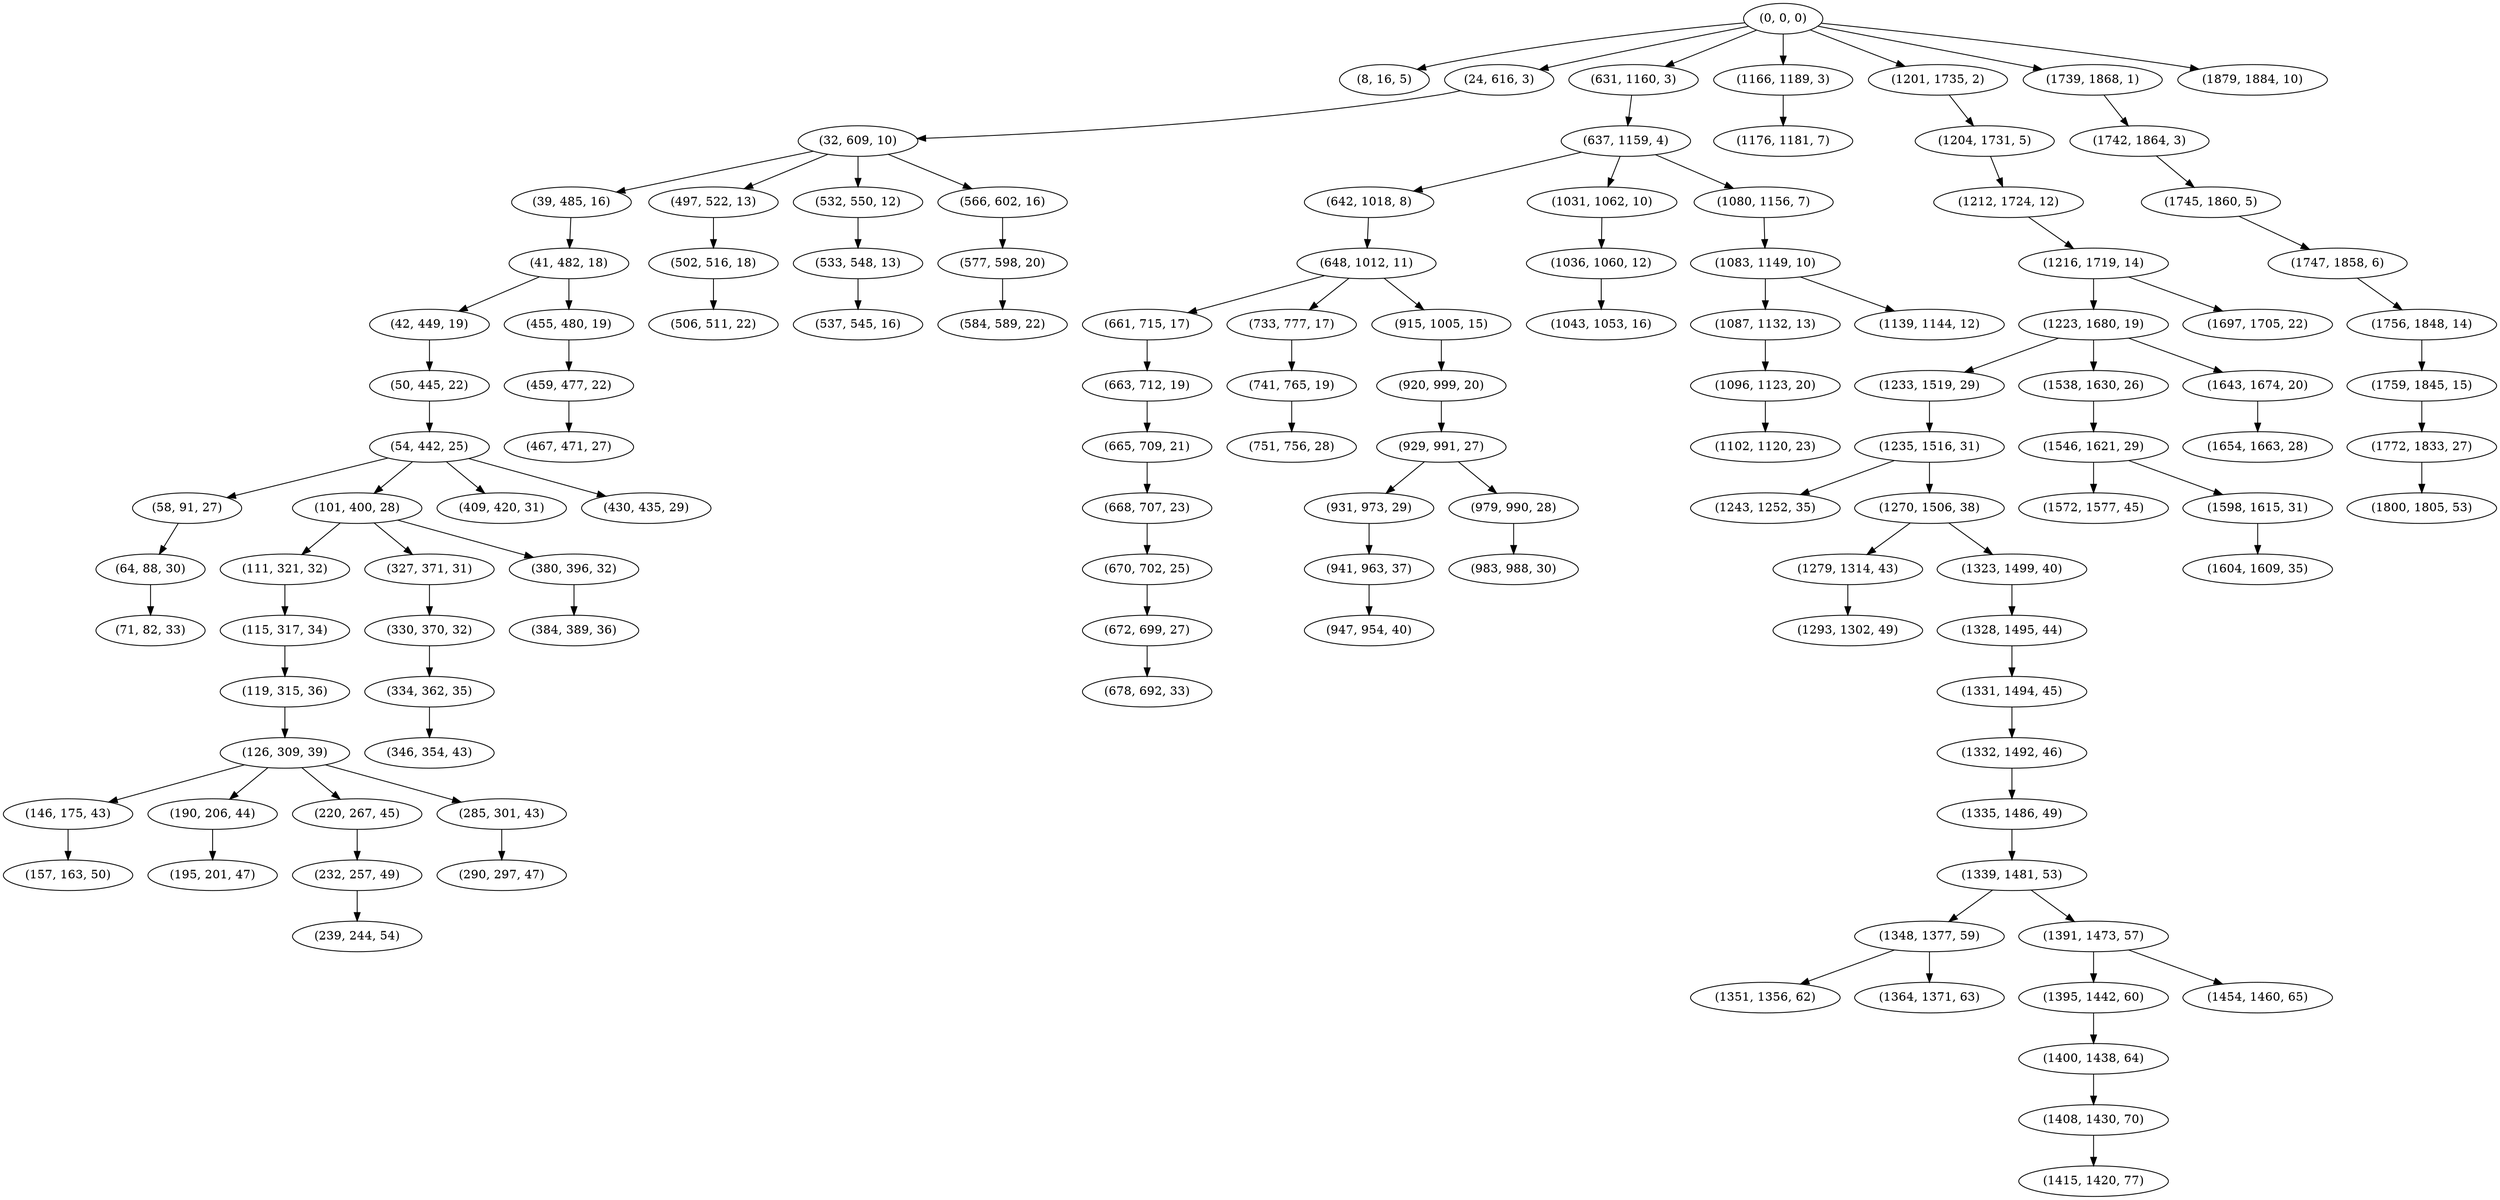 digraph tree {
    "(0, 0, 0)";
    "(8, 16, 5)";
    "(24, 616, 3)";
    "(32, 609, 10)";
    "(39, 485, 16)";
    "(41, 482, 18)";
    "(42, 449, 19)";
    "(50, 445, 22)";
    "(54, 442, 25)";
    "(58, 91, 27)";
    "(64, 88, 30)";
    "(71, 82, 33)";
    "(101, 400, 28)";
    "(111, 321, 32)";
    "(115, 317, 34)";
    "(119, 315, 36)";
    "(126, 309, 39)";
    "(146, 175, 43)";
    "(157, 163, 50)";
    "(190, 206, 44)";
    "(195, 201, 47)";
    "(220, 267, 45)";
    "(232, 257, 49)";
    "(239, 244, 54)";
    "(285, 301, 43)";
    "(290, 297, 47)";
    "(327, 371, 31)";
    "(330, 370, 32)";
    "(334, 362, 35)";
    "(346, 354, 43)";
    "(380, 396, 32)";
    "(384, 389, 36)";
    "(409, 420, 31)";
    "(430, 435, 29)";
    "(455, 480, 19)";
    "(459, 477, 22)";
    "(467, 471, 27)";
    "(497, 522, 13)";
    "(502, 516, 18)";
    "(506, 511, 22)";
    "(532, 550, 12)";
    "(533, 548, 13)";
    "(537, 545, 16)";
    "(566, 602, 16)";
    "(577, 598, 20)";
    "(584, 589, 22)";
    "(631, 1160, 3)";
    "(637, 1159, 4)";
    "(642, 1018, 8)";
    "(648, 1012, 11)";
    "(661, 715, 17)";
    "(663, 712, 19)";
    "(665, 709, 21)";
    "(668, 707, 23)";
    "(670, 702, 25)";
    "(672, 699, 27)";
    "(678, 692, 33)";
    "(733, 777, 17)";
    "(741, 765, 19)";
    "(751, 756, 28)";
    "(915, 1005, 15)";
    "(920, 999, 20)";
    "(929, 991, 27)";
    "(931, 973, 29)";
    "(941, 963, 37)";
    "(947, 954, 40)";
    "(979, 990, 28)";
    "(983, 988, 30)";
    "(1031, 1062, 10)";
    "(1036, 1060, 12)";
    "(1043, 1053, 16)";
    "(1080, 1156, 7)";
    "(1083, 1149, 10)";
    "(1087, 1132, 13)";
    "(1096, 1123, 20)";
    "(1102, 1120, 23)";
    "(1139, 1144, 12)";
    "(1166, 1189, 3)";
    "(1176, 1181, 7)";
    "(1201, 1735, 2)";
    "(1204, 1731, 5)";
    "(1212, 1724, 12)";
    "(1216, 1719, 14)";
    "(1223, 1680, 19)";
    "(1233, 1519, 29)";
    "(1235, 1516, 31)";
    "(1243, 1252, 35)";
    "(1270, 1506, 38)";
    "(1279, 1314, 43)";
    "(1293, 1302, 49)";
    "(1323, 1499, 40)";
    "(1328, 1495, 44)";
    "(1331, 1494, 45)";
    "(1332, 1492, 46)";
    "(1335, 1486, 49)";
    "(1339, 1481, 53)";
    "(1348, 1377, 59)";
    "(1351, 1356, 62)";
    "(1364, 1371, 63)";
    "(1391, 1473, 57)";
    "(1395, 1442, 60)";
    "(1400, 1438, 64)";
    "(1408, 1430, 70)";
    "(1415, 1420, 77)";
    "(1454, 1460, 65)";
    "(1538, 1630, 26)";
    "(1546, 1621, 29)";
    "(1572, 1577, 45)";
    "(1598, 1615, 31)";
    "(1604, 1609, 35)";
    "(1643, 1674, 20)";
    "(1654, 1663, 28)";
    "(1697, 1705, 22)";
    "(1739, 1868, 1)";
    "(1742, 1864, 3)";
    "(1745, 1860, 5)";
    "(1747, 1858, 6)";
    "(1756, 1848, 14)";
    "(1759, 1845, 15)";
    "(1772, 1833, 27)";
    "(1800, 1805, 53)";
    "(1879, 1884, 10)";
    "(0, 0, 0)" -> "(8, 16, 5)";
    "(0, 0, 0)" -> "(24, 616, 3)";
    "(0, 0, 0)" -> "(631, 1160, 3)";
    "(0, 0, 0)" -> "(1166, 1189, 3)";
    "(0, 0, 0)" -> "(1201, 1735, 2)";
    "(0, 0, 0)" -> "(1739, 1868, 1)";
    "(0, 0, 0)" -> "(1879, 1884, 10)";
    "(24, 616, 3)" -> "(32, 609, 10)";
    "(32, 609, 10)" -> "(39, 485, 16)";
    "(32, 609, 10)" -> "(497, 522, 13)";
    "(32, 609, 10)" -> "(532, 550, 12)";
    "(32, 609, 10)" -> "(566, 602, 16)";
    "(39, 485, 16)" -> "(41, 482, 18)";
    "(41, 482, 18)" -> "(42, 449, 19)";
    "(41, 482, 18)" -> "(455, 480, 19)";
    "(42, 449, 19)" -> "(50, 445, 22)";
    "(50, 445, 22)" -> "(54, 442, 25)";
    "(54, 442, 25)" -> "(58, 91, 27)";
    "(54, 442, 25)" -> "(101, 400, 28)";
    "(54, 442, 25)" -> "(409, 420, 31)";
    "(54, 442, 25)" -> "(430, 435, 29)";
    "(58, 91, 27)" -> "(64, 88, 30)";
    "(64, 88, 30)" -> "(71, 82, 33)";
    "(101, 400, 28)" -> "(111, 321, 32)";
    "(101, 400, 28)" -> "(327, 371, 31)";
    "(101, 400, 28)" -> "(380, 396, 32)";
    "(111, 321, 32)" -> "(115, 317, 34)";
    "(115, 317, 34)" -> "(119, 315, 36)";
    "(119, 315, 36)" -> "(126, 309, 39)";
    "(126, 309, 39)" -> "(146, 175, 43)";
    "(126, 309, 39)" -> "(190, 206, 44)";
    "(126, 309, 39)" -> "(220, 267, 45)";
    "(126, 309, 39)" -> "(285, 301, 43)";
    "(146, 175, 43)" -> "(157, 163, 50)";
    "(190, 206, 44)" -> "(195, 201, 47)";
    "(220, 267, 45)" -> "(232, 257, 49)";
    "(232, 257, 49)" -> "(239, 244, 54)";
    "(285, 301, 43)" -> "(290, 297, 47)";
    "(327, 371, 31)" -> "(330, 370, 32)";
    "(330, 370, 32)" -> "(334, 362, 35)";
    "(334, 362, 35)" -> "(346, 354, 43)";
    "(380, 396, 32)" -> "(384, 389, 36)";
    "(455, 480, 19)" -> "(459, 477, 22)";
    "(459, 477, 22)" -> "(467, 471, 27)";
    "(497, 522, 13)" -> "(502, 516, 18)";
    "(502, 516, 18)" -> "(506, 511, 22)";
    "(532, 550, 12)" -> "(533, 548, 13)";
    "(533, 548, 13)" -> "(537, 545, 16)";
    "(566, 602, 16)" -> "(577, 598, 20)";
    "(577, 598, 20)" -> "(584, 589, 22)";
    "(631, 1160, 3)" -> "(637, 1159, 4)";
    "(637, 1159, 4)" -> "(642, 1018, 8)";
    "(637, 1159, 4)" -> "(1031, 1062, 10)";
    "(637, 1159, 4)" -> "(1080, 1156, 7)";
    "(642, 1018, 8)" -> "(648, 1012, 11)";
    "(648, 1012, 11)" -> "(661, 715, 17)";
    "(648, 1012, 11)" -> "(733, 777, 17)";
    "(648, 1012, 11)" -> "(915, 1005, 15)";
    "(661, 715, 17)" -> "(663, 712, 19)";
    "(663, 712, 19)" -> "(665, 709, 21)";
    "(665, 709, 21)" -> "(668, 707, 23)";
    "(668, 707, 23)" -> "(670, 702, 25)";
    "(670, 702, 25)" -> "(672, 699, 27)";
    "(672, 699, 27)" -> "(678, 692, 33)";
    "(733, 777, 17)" -> "(741, 765, 19)";
    "(741, 765, 19)" -> "(751, 756, 28)";
    "(915, 1005, 15)" -> "(920, 999, 20)";
    "(920, 999, 20)" -> "(929, 991, 27)";
    "(929, 991, 27)" -> "(931, 973, 29)";
    "(929, 991, 27)" -> "(979, 990, 28)";
    "(931, 973, 29)" -> "(941, 963, 37)";
    "(941, 963, 37)" -> "(947, 954, 40)";
    "(979, 990, 28)" -> "(983, 988, 30)";
    "(1031, 1062, 10)" -> "(1036, 1060, 12)";
    "(1036, 1060, 12)" -> "(1043, 1053, 16)";
    "(1080, 1156, 7)" -> "(1083, 1149, 10)";
    "(1083, 1149, 10)" -> "(1087, 1132, 13)";
    "(1083, 1149, 10)" -> "(1139, 1144, 12)";
    "(1087, 1132, 13)" -> "(1096, 1123, 20)";
    "(1096, 1123, 20)" -> "(1102, 1120, 23)";
    "(1166, 1189, 3)" -> "(1176, 1181, 7)";
    "(1201, 1735, 2)" -> "(1204, 1731, 5)";
    "(1204, 1731, 5)" -> "(1212, 1724, 12)";
    "(1212, 1724, 12)" -> "(1216, 1719, 14)";
    "(1216, 1719, 14)" -> "(1223, 1680, 19)";
    "(1216, 1719, 14)" -> "(1697, 1705, 22)";
    "(1223, 1680, 19)" -> "(1233, 1519, 29)";
    "(1223, 1680, 19)" -> "(1538, 1630, 26)";
    "(1223, 1680, 19)" -> "(1643, 1674, 20)";
    "(1233, 1519, 29)" -> "(1235, 1516, 31)";
    "(1235, 1516, 31)" -> "(1243, 1252, 35)";
    "(1235, 1516, 31)" -> "(1270, 1506, 38)";
    "(1270, 1506, 38)" -> "(1279, 1314, 43)";
    "(1270, 1506, 38)" -> "(1323, 1499, 40)";
    "(1279, 1314, 43)" -> "(1293, 1302, 49)";
    "(1323, 1499, 40)" -> "(1328, 1495, 44)";
    "(1328, 1495, 44)" -> "(1331, 1494, 45)";
    "(1331, 1494, 45)" -> "(1332, 1492, 46)";
    "(1332, 1492, 46)" -> "(1335, 1486, 49)";
    "(1335, 1486, 49)" -> "(1339, 1481, 53)";
    "(1339, 1481, 53)" -> "(1348, 1377, 59)";
    "(1339, 1481, 53)" -> "(1391, 1473, 57)";
    "(1348, 1377, 59)" -> "(1351, 1356, 62)";
    "(1348, 1377, 59)" -> "(1364, 1371, 63)";
    "(1391, 1473, 57)" -> "(1395, 1442, 60)";
    "(1391, 1473, 57)" -> "(1454, 1460, 65)";
    "(1395, 1442, 60)" -> "(1400, 1438, 64)";
    "(1400, 1438, 64)" -> "(1408, 1430, 70)";
    "(1408, 1430, 70)" -> "(1415, 1420, 77)";
    "(1538, 1630, 26)" -> "(1546, 1621, 29)";
    "(1546, 1621, 29)" -> "(1572, 1577, 45)";
    "(1546, 1621, 29)" -> "(1598, 1615, 31)";
    "(1598, 1615, 31)" -> "(1604, 1609, 35)";
    "(1643, 1674, 20)" -> "(1654, 1663, 28)";
    "(1739, 1868, 1)" -> "(1742, 1864, 3)";
    "(1742, 1864, 3)" -> "(1745, 1860, 5)";
    "(1745, 1860, 5)" -> "(1747, 1858, 6)";
    "(1747, 1858, 6)" -> "(1756, 1848, 14)";
    "(1756, 1848, 14)" -> "(1759, 1845, 15)";
    "(1759, 1845, 15)" -> "(1772, 1833, 27)";
    "(1772, 1833, 27)" -> "(1800, 1805, 53)";
}
